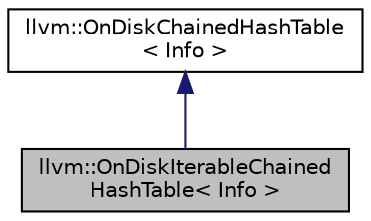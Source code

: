 digraph "llvm::OnDiskIterableChainedHashTable&lt; Info &gt;"
{
 // LATEX_PDF_SIZE
  bgcolor="transparent";
  edge [fontname="Helvetica",fontsize="10",labelfontname="Helvetica",labelfontsize="10"];
  node [fontname="Helvetica",fontsize="10",shape=record];
  Node1 [label="llvm::OnDiskIterableChained\lHashTable\< Info \>",height=0.2,width=0.4,color="black", fillcolor="grey75", style="filled", fontcolor="black",tooltip="Provides lookup and iteration over an on disk hash table."];
  Node2 -> Node1 [dir="back",color="midnightblue",fontsize="10",style="solid",fontname="Helvetica"];
  Node2 [label="llvm::OnDiskChainedHashTable\l\< Info \>",height=0.2,width=0.4,color="black",URL="$classllvm_1_1OnDiskChainedHashTable.html",tooltip="Provides lookup on an on disk hash table."];
}

